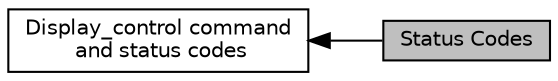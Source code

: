 digraph "Status Codes"
{
  edge [fontname="Helvetica",fontsize="10",labelfontname="Helvetica",labelfontsize="10"];
  node [fontname="Helvetica",fontsize="10",shape=record];
  rankdir=LR;
  Node0 [label="Status Codes",height=0.2,width=0.4,color="black", fillcolor="grey75", style="filled", fontcolor="black"];
  Node1 [label="Display_control command\l and status codes",height=0.2,width=0.4,color="black", fillcolor="white", style="filled",URL="$group___d_i_s_p_l_a_y___c_o_n_t_r_o_l.html"];
  Node1->Node0 [shape=plaintext, dir="back", style="solid"];
}
